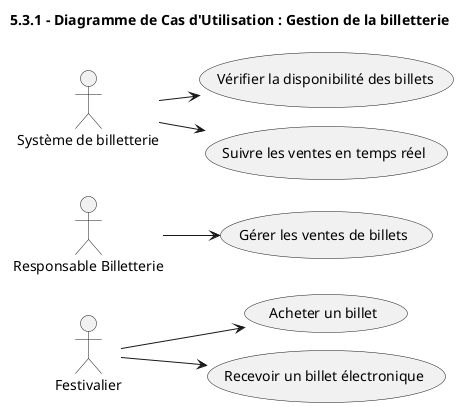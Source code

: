 @startuml
!pragma layout smetana
left to right direction
title 5.3.1 - Diagramme de Cas d'Utilisation : Gestion de la billetterie

actor "Festivalier" as festivalier
actor "Responsable Billetterie" as billetterie
actor "Système de billetterie" as systeme

festivalier --> (Acheter un billet)
festivalier --> (Recevoir un billet électronique)
billetterie --> (Gérer les ventes de billets)
systeme --> (Vérifier la disponibilité des billets)
systeme --> (Suivre les ventes en temps réel)

@enduml
